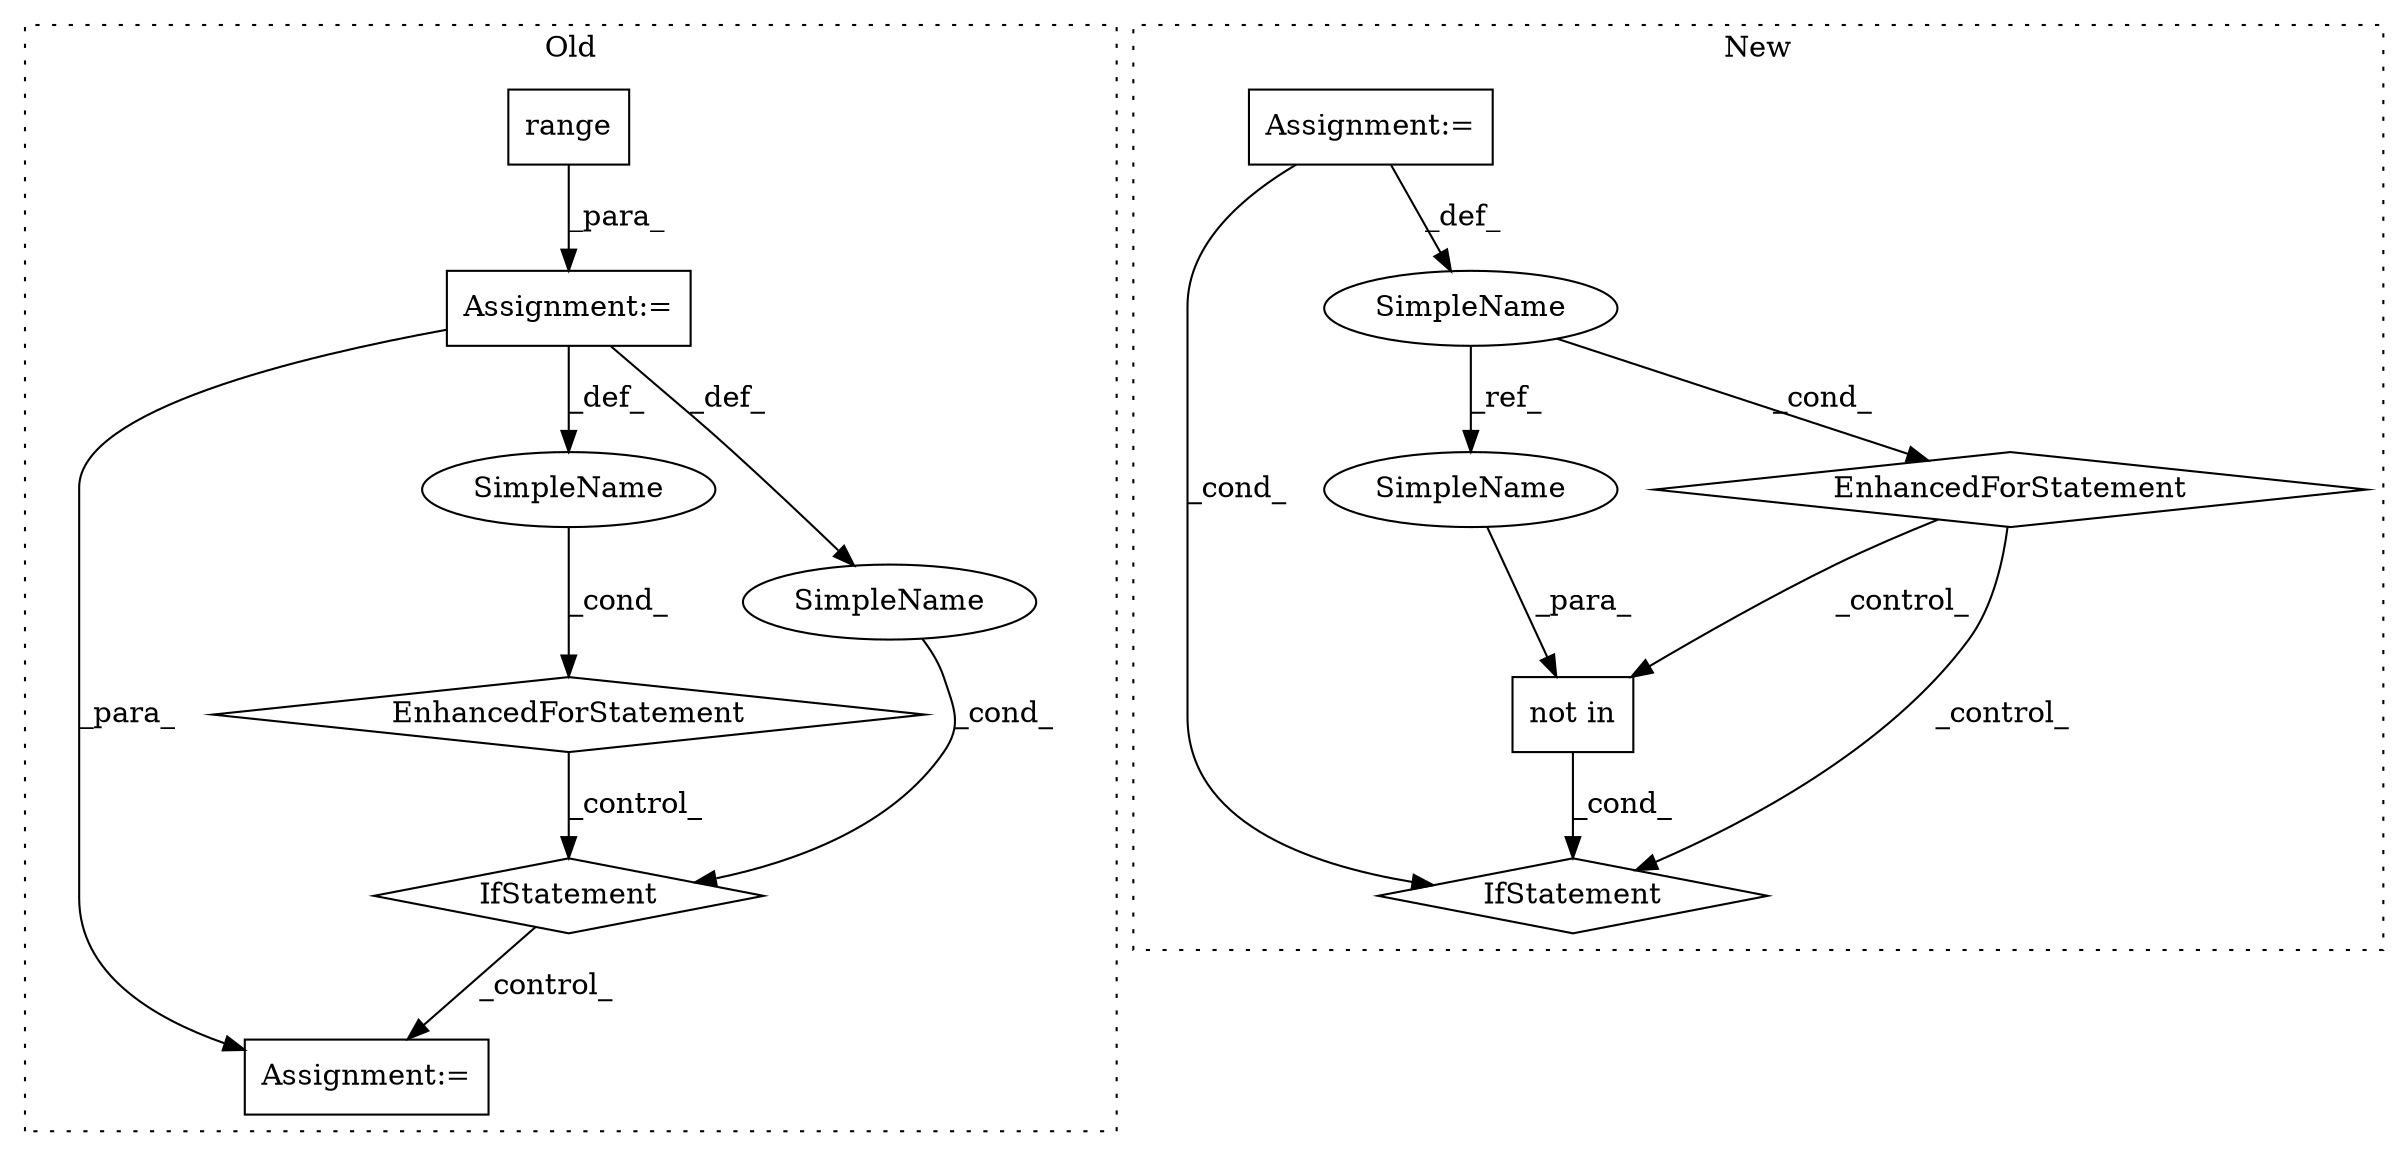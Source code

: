 digraph G {
subgraph cluster0 {
1 [label="range" a="32" s="2542,2551" l="6,1" shape="box"];
4 [label="Assignment:=" a="7" s="2477,2552" l="57,2" shape="box"];
5 [label="EnhancedForStatement" a="70" s="2477,2552" l="57,2" shape="diamond"];
9 [label="Assignment:=" a="7" s="2658" l="1" shape="box"];
10 [label="SimpleName" a="42" s="2538" l="1" shape="ellipse"];
11 [label="IfStatement" a="25" s="2604,2634" l="12,2" shape="diamond"];
12 [label="SimpleName" a="42" s="" l="" shape="ellipse"];
label = "Old";
style="dotted";
}
subgraph cluster1 {
2 [label="not in" a="108" s="2757" l="27" shape="box"];
3 [label="IfStatement" a="25" s="2747,2784" l="10,2" shape="diamond"];
6 [label="EnhancedForStatement" a="70" s="2645,2737" l="53,2" shape="diamond"];
7 [label="Assignment:=" a="7" s="2645,2737" l="53,2" shape="box"];
8 [label="SimpleName" a="42" s="2702" l="11" shape="ellipse"];
13 [label="SimpleName" a="42" s="2773" l="11" shape="ellipse"];
label = "New";
style="dotted";
}
1 -> 4 [label="_para_"];
2 -> 3 [label="_cond_"];
4 -> 10 [label="_def_"];
4 -> 12 [label="_def_"];
4 -> 9 [label="_para_"];
5 -> 11 [label="_control_"];
6 -> 2 [label="_control_"];
6 -> 3 [label="_control_"];
7 -> 3 [label="_cond_"];
7 -> 8 [label="_def_"];
8 -> 6 [label="_cond_"];
8 -> 13 [label="_ref_"];
10 -> 5 [label="_cond_"];
11 -> 9 [label="_control_"];
12 -> 11 [label="_cond_"];
13 -> 2 [label="_para_"];
}